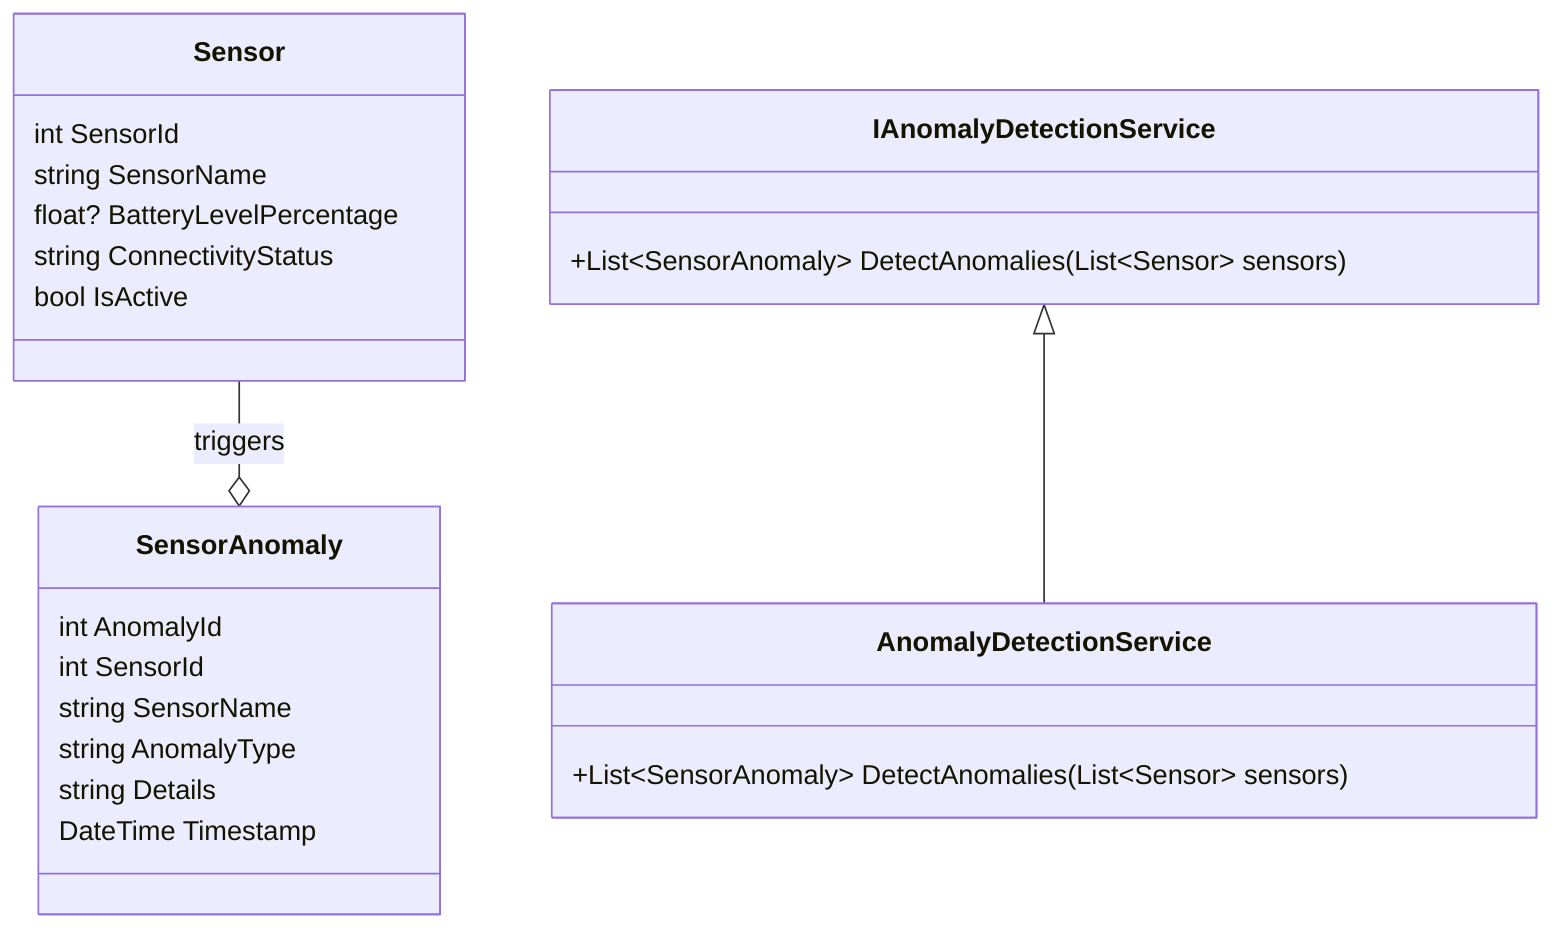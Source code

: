 classDiagram
    class Sensor {
        int SensorId
        string SensorName
        float? BatteryLevelPercentage
        string ConnectivityStatus
        bool IsActive
    }

    class SensorAnomaly {
        int AnomalyId
        int SensorId
        string SensorName
        string AnomalyType
        string Details
        DateTime Timestamp
    }

    class IAnomalyDetectionService {
        +List~SensorAnomaly~ DetectAnomalies(List~Sensor~ sensors)
    }

    class AnomalyDetectionService {
        +List~SensorAnomaly~ DetectAnomalies(List~Sensor~ sensors)
    }

    Sensor --o SensorAnomaly : triggers
    IAnomalyDetectionService <|-- AnomalyDetectionService